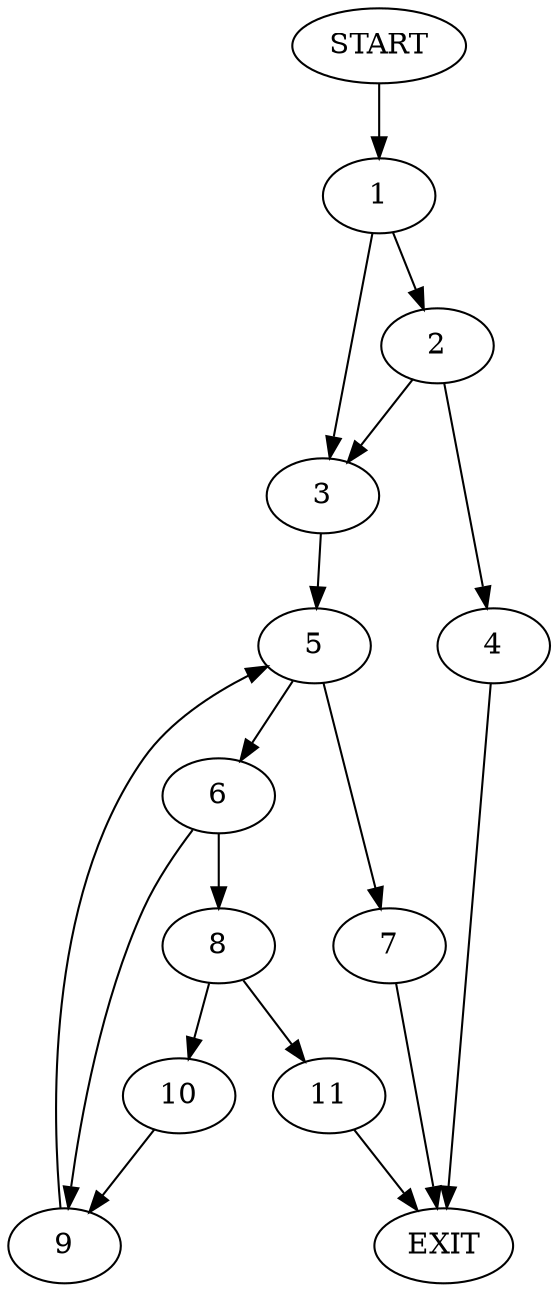 digraph {
0 [label="START"]
12 [label="EXIT"]
0 -> 1
1 -> 2
1 -> 3
2 -> 4
2 -> 3
3 -> 5
4 -> 12
5 -> 6
5 -> 7
6 -> 8
6 -> 9
7 -> 12
9 -> 5
8 -> 10
8 -> 11
10 -> 9
11 -> 12
}
